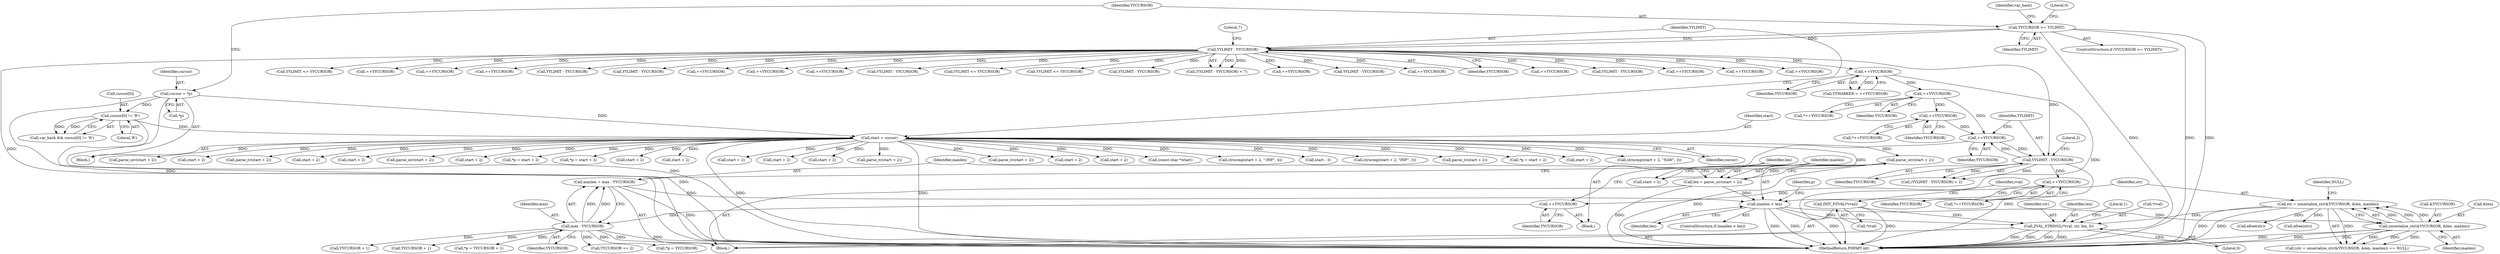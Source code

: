 digraph "0_php-src_6a7cc8ff85827fa9ac715b3a83c2d9147f33cd43?w=1_2@pointer" {
"1001169" [label="(Call,ZVAL_STRINGL(*rval, str, len, 0))"];
"1001166" [label="(Call,INIT_PZVAL(*rval))"];
"1001115" [label="(Call,str = unserialize_str(&YYCURSOR, &len, maxlen))"];
"1001117" [label="(Call,unserialize_str(&YYCURSOR, &len, maxlen))"];
"1001101" [label="(Call,maxlen < len)"];
"1001095" [label="(Call,maxlen = max - YYCURSOR)"];
"1001097" [label="(Call,max - YYCURSOR)"];
"1001083" [label="(Call,++YYCURSOR)"];
"1001076" [label="(Call,++YYCURSOR)"];
"1001048" [label="(Call,YYLIMIT - YYCURSOR)"];
"1000150" [label="(Call,YYLIMIT - YYCURSOR)"];
"1000124" [label="(Call,YYCURSOR >= YYLIMIT)"];
"1001044" [label="(Call,++YYCURSOR)"];
"1001031" [label="(Call,++YYCURSOR)"];
"1001009" [label="(Call,++YYCURSOR)"];
"1000295" [label="(Call,++YYCURSOR)"];
"1001089" [label="(Call,len = parse_uiv(start + 2))"];
"1001091" [label="(Call,parse_uiv(start + 2))"];
"1000142" [label="(Call,start = cursor)"];
"1000133" [label="(Call,cursor[0] != 'R')"];
"1000119" [label="(Call,cursor = *p)"];
"1000120" [label="(Identifier,cursor)"];
"1001172" [label="(Identifier,str)"];
"1000490" [label="(Call,parse_uiv(start + 2))"];
"1001264" [label="(Call,start + 2)"];
"1002101" [label="(Call,parse_iv(start + 2))"];
"1002102" [label="(Call,start + 2)"];
"1001076" [label="(Call,++YYCURSOR)"];
"1000491" [label="(Call,start + 2)"];
"1000295" [label="(Call,++YYCURSOR)"];
"1000129" [label="(Literal,0)"];
"1001169" [label="(Call,ZVAL_STRINGL(*rval, str, len, 0))"];
"1000152" [label="(Identifier,YYCURSOR)"];
"1001089" [label="(Call,len = parse_uiv(start + 2))"];
"1000355" [label="(Call,++YYCURSOR)"];
"1000406" [label="(Call,YYLIMIT - YYCURSOR)"];
"1000296" [label="(Identifier,YYCURSOR)"];
"1001167" [label="(Call,*rval)"];
"1001117" [label="(Call,unserialize_str(&YYCURSOR, &len, maxlen))"];
"1001107" [label="(Identifier,p)"];
"1001263" [label="(Call,parse_uiv(start + 2))"];
"1001045" [label="(Identifier,YYCURSOR)"];
"1002218" [label="(Call,start + 2)"];
"1001144" [label="(Call,YYCURSOR + 1)"];
"1001166" [label="(Call,INIT_PZVAL(*rval))"];
"1000267" [label="(Call,++YYCURSOR)"];
"1000225" [label="(Call,++YYCURSOR)"];
"1000346" [label="(Call,++YYCURSOR)"];
"1002320" [label="(Call,YYLIMIT <= YYCURSOR)"];
"1001277" [label="(Call,*p = start + 2)"];
"1000281" [label="(Call,++YYCURSOR)"];
"1000508" [label="(Call,*p = start + 2)"];
"1001151" [label="(Call,*p = YYCURSOR + 1)"];
"1000137" [label="(Literal,'R')"];
"1000124" [label="(Call,YYCURSOR >= YYLIMIT)"];
"1001101" [label="(Call,maxlen < len)"];
"1001173" [label="(Identifier,len)"];
"1001100" [label="(ControlStructure,if (maxlen < len))"];
"1000213" [label="(Call,++YYCURSOR)"];
"1000323" [label="(Call,++YYCURSOR)"];
"1001118" [label="(Call,&YYCURSOR)"];
"1001096" [label="(Identifier,maxlen)"];
"1001174" [label="(Literal,0)"];
"1000828" [label="(Call,YYLIMIT - YYCURSOR)"];
"1001090" [label="(Identifier,len)"];
"1001477" [label="(Call,YYLIMIT - YYCURSOR)"];
"1001031" [label="(Call,++YYCURSOR)"];
"1001049" [label="(Identifier,YYLIMIT)"];
"1001133" [label="(Call,efree(str))"];
"1000143" [label="(Identifier,start)"];
"1001097" [label="(Call,max - YYCURSOR)"];
"1001114" [label="(Call,(str = unserialize_str(&YYCURSOR, &len, maxlen)) == NULL)"];
"1000337" [label="(Call,++YYCURSOR)"];
"1001872" [label="(Call,start + 2)"];
"1002361" [label="(Call,start + 2)"];
"1000511" [label="(Call,start + 2)"];
"1001280" [label="(Call,start + 2)"];
"1001085" [label="(Block,)"];
"1000134" [label="(Call,cursor[0])"];
"1001108" [label="(Call,start + 2)"];
"1002217" [label="(Call,parse_iv(start + 2))"];
"1001103" [label="(Identifier,len)"];
"1000196" [label="(Call,++YYCURSOR)"];
"1001099" [label="(Identifier,YYCURSOR)"];
"1000309" [label="(Call,++YYCURSOR)"];
"1000144" [label="(Identifier,cursor)"];
"1002360" [label="(Call,parse_iv(start + 2))"];
"1001091" [label="(Call,parse_uiv(start + 2))"];
"1000150" [label="(Call,YYLIMIT - YYCURSOR)"];
"1000965" [label="(Call,start + 2)"];
"1001102" [label="(Identifier,maxlen)"];
"1001098" [label="(Identifier,max)"];
"1001171" [label="(Identifier,rval)"];
"1000151" [label="(Identifier,YYLIMIT)"];
"1001044" [label="(Call,++YYCURSOR)"];
"1000126" [label="(Identifier,YYLIMIT)"];
"1000153" [label="(Literal,7)"];
"1001122" [label="(Identifier,maxlen)"];
"1001048" [label="(Call,YYLIMIT - YYCURSOR)"];
"1001858" [label="(Call,start + 2)"];
"1001120" [label="(Call,&len)"];
"1001563" [label="(Call,YYLIMIT - YYCURSOR)"];
"1001008" [label="(Call,*++YYCURSOR)"];
"1001083" [label="(Call,++YYCURSOR)"];
"1001116" [label="(Identifier,str)"];
"1001050" [label="(Identifier,YYCURSOR)"];
"1002177" [label="(Call,YYLIMIT <= YYCURSOR)"];
"1001084" [label="(Identifier,YYCURSOR)"];
"1000131" [label="(Call,var_hash && cursor[0] != 'R')"];
"1000132" [label="(Identifier,var_hash)"];
"1001135" [label="(Call,*p = YYCURSOR)"];
"1001115" [label="(Call,str = unserialize_str(&YYCURSOR, &len, maxlen))"];
"1001951" [label="(Call,YYLIMIT <= YYCURSOR)"];
"1001176" [label="(Literal,1)"];
"1000923" [label="(Call,YYLIMIT - YYCURSOR)"];
"1000123" [label="(ControlStructure,if (YYCURSOR >= YYLIMIT))"];
"1001170" [label="(Call,*rval)"];
"1001149" [label="(Call,efree(str))"];
"1000145" [label="(Block,)"];
"1001631" [label="(Call,(const char *)start)"];
"1000142" [label="(Call,start = cursor)"];
"1001871" [label="(Call,strncmp(start + 2, \"-INF\", 4))"];
"1001154" [label="(Call,YYCURSOR + 1)"];
"1001983" [label="(Call,start - 3)"];
"1001857" [label="(Call,strncmp(start + 2, \"INF\", 3))"];
"1001047" [label="(Call,(YYLIMIT - YYCURSOR) < 2)"];
"1000149" [label="(Call,(YYLIMIT - YYCURSOR) < 7)"];
"1000121" [label="(Call,*p)"];
"1000253" [label="(Call,++YYCURSOR)"];
"1001010" [label="(Identifier,YYCURSOR)"];
"1001009" [label="(Call,++YYCURSOR)"];
"1001159" [label="(Call,YYCURSOR += 2)"];
"1000119" [label="(Call,cursor = *p)"];
"1000964" [label="(Call,parse_iv(start + 2))"];
"1001220" [label="(Call,YYLIMIT - YYCURSOR)"];
"1000125" [label="(Identifier,YYCURSOR)"];
"1001092" [label="(Call,start + 2)"];
"1000293" [label="(Call,YYMARKER = ++YYCURSOR)"];
"1001075" [label="(Call,*++YYCURSOR)"];
"1001032" [label="(Identifier,YYCURSOR)"];
"1001105" [label="(Call,*p = start + 2)"];
"1000133" [label="(Call,cursor[0] != 'R')"];
"1001844" [label="(Call,start + 2)"];
"1001030" [label="(Call,*++YYCURSOR)"];
"1001095" [label="(Call,maxlen = max - YYCURSOR)"];
"1001843" [label="(Call,strncmp(start + 2, \"NAN\", 3))"];
"1001077" [label="(Identifier,YYCURSOR)"];
"1002403" [label="(MethodReturn,PHPAPI int)"];
"1001123" [label="(Identifier,NULL)"];
"1000239" [label="(Call,++YYCURSOR)"];
"1001051" [label="(Literal,2)"];
"1000110" [label="(Block,)"];
"1001169" -> "1001085"  [label="AST: "];
"1001169" -> "1001174"  [label="CFG: "];
"1001170" -> "1001169"  [label="AST: "];
"1001172" -> "1001169"  [label="AST: "];
"1001173" -> "1001169"  [label="AST: "];
"1001174" -> "1001169"  [label="AST: "];
"1001176" -> "1001169"  [label="CFG: "];
"1001169" -> "1002403"  [label="DDG: "];
"1001169" -> "1002403"  [label="DDG: "];
"1001169" -> "1002403"  [label="DDG: "];
"1001169" -> "1002403"  [label="DDG: "];
"1001166" -> "1001169"  [label="DDG: "];
"1001115" -> "1001169"  [label="DDG: "];
"1001101" -> "1001169"  [label="DDG: "];
"1001166" -> "1001085"  [label="AST: "];
"1001166" -> "1001167"  [label="CFG: "];
"1001167" -> "1001166"  [label="AST: "];
"1001171" -> "1001166"  [label="CFG: "];
"1001166" -> "1002403"  [label="DDG: "];
"1001115" -> "1001114"  [label="AST: "];
"1001115" -> "1001117"  [label="CFG: "];
"1001116" -> "1001115"  [label="AST: "];
"1001117" -> "1001115"  [label="AST: "];
"1001123" -> "1001115"  [label="CFG: "];
"1001115" -> "1002403"  [label="DDG: "];
"1001115" -> "1002403"  [label="DDG: "];
"1001115" -> "1001114"  [label="DDG: "];
"1001117" -> "1001115"  [label="DDG: "];
"1001117" -> "1001115"  [label="DDG: "];
"1001117" -> "1001115"  [label="DDG: "];
"1001115" -> "1001133"  [label="DDG: "];
"1001115" -> "1001149"  [label="DDG: "];
"1001117" -> "1001122"  [label="CFG: "];
"1001118" -> "1001117"  [label="AST: "];
"1001120" -> "1001117"  [label="AST: "];
"1001122" -> "1001117"  [label="AST: "];
"1001117" -> "1002403"  [label="DDG: "];
"1001117" -> "1002403"  [label="DDG: "];
"1001117" -> "1002403"  [label="DDG: "];
"1001117" -> "1001114"  [label="DDG: "];
"1001117" -> "1001114"  [label="DDG: "];
"1001117" -> "1001114"  [label="DDG: "];
"1001101" -> "1001117"  [label="DDG: "];
"1001101" -> "1001100"  [label="AST: "];
"1001101" -> "1001103"  [label="CFG: "];
"1001102" -> "1001101"  [label="AST: "];
"1001103" -> "1001101"  [label="AST: "];
"1001107" -> "1001101"  [label="CFG: "];
"1001116" -> "1001101"  [label="CFG: "];
"1001101" -> "1002403"  [label="DDG: "];
"1001101" -> "1002403"  [label="DDG: "];
"1001101" -> "1002403"  [label="DDG: "];
"1001095" -> "1001101"  [label="DDG: "];
"1001089" -> "1001101"  [label="DDG: "];
"1001095" -> "1001085"  [label="AST: "];
"1001095" -> "1001097"  [label="CFG: "];
"1001096" -> "1001095"  [label="AST: "];
"1001097" -> "1001095"  [label="AST: "];
"1001102" -> "1001095"  [label="CFG: "];
"1001095" -> "1002403"  [label="DDG: "];
"1001097" -> "1001095"  [label="DDG: "];
"1001097" -> "1001095"  [label="DDG: "];
"1001097" -> "1001099"  [label="CFG: "];
"1001098" -> "1001097"  [label="AST: "];
"1001099" -> "1001097"  [label="AST: "];
"1001097" -> "1002403"  [label="DDG: "];
"1001097" -> "1002403"  [label="DDG: "];
"1001083" -> "1001097"  [label="DDG: "];
"1001097" -> "1001135"  [label="DDG: "];
"1001097" -> "1001144"  [label="DDG: "];
"1001097" -> "1001151"  [label="DDG: "];
"1001097" -> "1001154"  [label="DDG: "];
"1001097" -> "1001159"  [label="DDG: "];
"1001083" -> "1000145"  [label="AST: "];
"1001083" -> "1001084"  [label="CFG: "];
"1001084" -> "1001083"  [label="AST: "];
"1001090" -> "1001083"  [label="CFG: "];
"1001076" -> "1001083"  [label="DDG: "];
"1001076" -> "1001075"  [label="AST: "];
"1001076" -> "1001077"  [label="CFG: "];
"1001077" -> "1001076"  [label="AST: "];
"1001075" -> "1001076"  [label="CFG: "];
"1001048" -> "1001076"  [label="DDG: "];
"1001048" -> "1001047"  [label="AST: "];
"1001048" -> "1001050"  [label="CFG: "];
"1001049" -> "1001048"  [label="AST: "];
"1001050" -> "1001048"  [label="AST: "];
"1001051" -> "1001048"  [label="CFG: "];
"1001048" -> "1002403"  [label="DDG: "];
"1001048" -> "1001044"  [label="DDG: "];
"1001048" -> "1001047"  [label="DDG: "];
"1001048" -> "1001047"  [label="DDG: "];
"1000150" -> "1001048"  [label="DDG: "];
"1001044" -> "1001048"  [label="DDG: "];
"1000150" -> "1000149"  [label="AST: "];
"1000150" -> "1000152"  [label="CFG: "];
"1000151" -> "1000150"  [label="AST: "];
"1000152" -> "1000150"  [label="AST: "];
"1000153" -> "1000150"  [label="CFG: "];
"1000150" -> "1002403"  [label="DDG: "];
"1000150" -> "1000149"  [label="DDG: "];
"1000150" -> "1000149"  [label="DDG: "];
"1000124" -> "1000150"  [label="DDG: "];
"1000124" -> "1000150"  [label="DDG: "];
"1000150" -> "1000196"  [label="DDG: "];
"1000150" -> "1000213"  [label="DDG: "];
"1000150" -> "1000225"  [label="DDG: "];
"1000150" -> "1000239"  [label="DDG: "];
"1000150" -> "1000253"  [label="DDG: "];
"1000150" -> "1000267"  [label="DDG: "];
"1000150" -> "1000281"  [label="DDG: "];
"1000150" -> "1000295"  [label="DDG: "];
"1000150" -> "1000309"  [label="DDG: "];
"1000150" -> "1000323"  [label="DDG: "];
"1000150" -> "1000337"  [label="DDG: "];
"1000150" -> "1000346"  [label="DDG: "];
"1000150" -> "1000355"  [label="DDG: "];
"1000150" -> "1000406"  [label="DDG: "];
"1000150" -> "1000828"  [label="DDG: "];
"1000150" -> "1000923"  [label="DDG: "];
"1000150" -> "1001220"  [label="DDG: "];
"1000150" -> "1001477"  [label="DDG: "];
"1000150" -> "1001563"  [label="DDG: "];
"1000150" -> "1001951"  [label="DDG: "];
"1000150" -> "1002177"  [label="DDG: "];
"1000150" -> "1002320"  [label="DDG: "];
"1000124" -> "1000123"  [label="AST: "];
"1000124" -> "1000126"  [label="CFG: "];
"1000125" -> "1000124"  [label="AST: "];
"1000126" -> "1000124"  [label="AST: "];
"1000129" -> "1000124"  [label="CFG: "];
"1000132" -> "1000124"  [label="CFG: "];
"1000124" -> "1002403"  [label="DDG: "];
"1000124" -> "1002403"  [label="DDG: "];
"1000124" -> "1002403"  [label="DDG: "];
"1001044" -> "1000145"  [label="AST: "];
"1001044" -> "1001045"  [label="CFG: "];
"1001045" -> "1001044"  [label="AST: "];
"1001049" -> "1001044"  [label="CFG: "];
"1001031" -> "1001044"  [label="DDG: "];
"1001009" -> "1001044"  [label="DDG: "];
"1001031" -> "1001030"  [label="AST: "];
"1001031" -> "1001032"  [label="CFG: "];
"1001032" -> "1001031"  [label="AST: "];
"1001030" -> "1001031"  [label="CFG: "];
"1001009" -> "1001031"  [label="DDG: "];
"1001009" -> "1001008"  [label="AST: "];
"1001009" -> "1001010"  [label="CFG: "];
"1001010" -> "1001009"  [label="AST: "];
"1001008" -> "1001009"  [label="CFG: "];
"1000295" -> "1001009"  [label="DDG: "];
"1000295" -> "1000293"  [label="AST: "];
"1000295" -> "1000296"  [label="CFG: "];
"1000296" -> "1000295"  [label="AST: "];
"1000293" -> "1000295"  [label="CFG: "];
"1000295" -> "1002403"  [label="DDG: "];
"1000295" -> "1000293"  [label="DDG: "];
"1001089" -> "1001085"  [label="AST: "];
"1001089" -> "1001091"  [label="CFG: "];
"1001090" -> "1001089"  [label="AST: "];
"1001091" -> "1001089"  [label="AST: "];
"1001096" -> "1001089"  [label="CFG: "];
"1001089" -> "1002403"  [label="DDG: "];
"1001091" -> "1001089"  [label="DDG: "];
"1001091" -> "1001092"  [label="CFG: "];
"1001092" -> "1001091"  [label="AST: "];
"1001091" -> "1002403"  [label="DDG: "];
"1000142" -> "1001091"  [label="DDG: "];
"1000142" -> "1000110"  [label="AST: "];
"1000142" -> "1000144"  [label="CFG: "];
"1000143" -> "1000142"  [label="AST: "];
"1000144" -> "1000142"  [label="AST: "];
"1000151" -> "1000142"  [label="CFG: "];
"1000142" -> "1002403"  [label="DDG: "];
"1000142" -> "1002403"  [label="DDG: "];
"1000133" -> "1000142"  [label="DDG: "];
"1000119" -> "1000142"  [label="DDG: "];
"1000142" -> "1000490"  [label="DDG: "];
"1000142" -> "1000491"  [label="DDG: "];
"1000142" -> "1000508"  [label="DDG: "];
"1000142" -> "1000511"  [label="DDG: "];
"1000142" -> "1000964"  [label="DDG: "];
"1000142" -> "1000965"  [label="DDG: "];
"1000142" -> "1001092"  [label="DDG: "];
"1000142" -> "1001105"  [label="DDG: "];
"1000142" -> "1001108"  [label="DDG: "];
"1000142" -> "1001263"  [label="DDG: "];
"1000142" -> "1001264"  [label="DDG: "];
"1000142" -> "1001277"  [label="DDG: "];
"1000142" -> "1001280"  [label="DDG: "];
"1000142" -> "1001631"  [label="DDG: "];
"1000142" -> "1001843"  [label="DDG: "];
"1000142" -> "1001844"  [label="DDG: "];
"1000142" -> "1001857"  [label="DDG: "];
"1000142" -> "1001858"  [label="DDG: "];
"1000142" -> "1001871"  [label="DDG: "];
"1000142" -> "1001872"  [label="DDG: "];
"1000142" -> "1001983"  [label="DDG: "];
"1000142" -> "1002101"  [label="DDG: "];
"1000142" -> "1002102"  [label="DDG: "];
"1000142" -> "1002217"  [label="DDG: "];
"1000142" -> "1002218"  [label="DDG: "];
"1000142" -> "1002360"  [label="DDG: "];
"1000142" -> "1002361"  [label="DDG: "];
"1000133" -> "1000131"  [label="AST: "];
"1000133" -> "1000137"  [label="CFG: "];
"1000134" -> "1000133"  [label="AST: "];
"1000137" -> "1000133"  [label="AST: "];
"1000131" -> "1000133"  [label="CFG: "];
"1000133" -> "1002403"  [label="DDG: "];
"1000133" -> "1000131"  [label="DDG: "];
"1000133" -> "1000131"  [label="DDG: "];
"1000119" -> "1000133"  [label="DDG: "];
"1000119" -> "1000110"  [label="AST: "];
"1000119" -> "1000121"  [label="CFG: "];
"1000120" -> "1000119"  [label="AST: "];
"1000121" -> "1000119"  [label="AST: "];
"1000125" -> "1000119"  [label="CFG: "];
"1000119" -> "1002403"  [label="DDG: "];
"1000119" -> "1002403"  [label="DDG: "];
}
